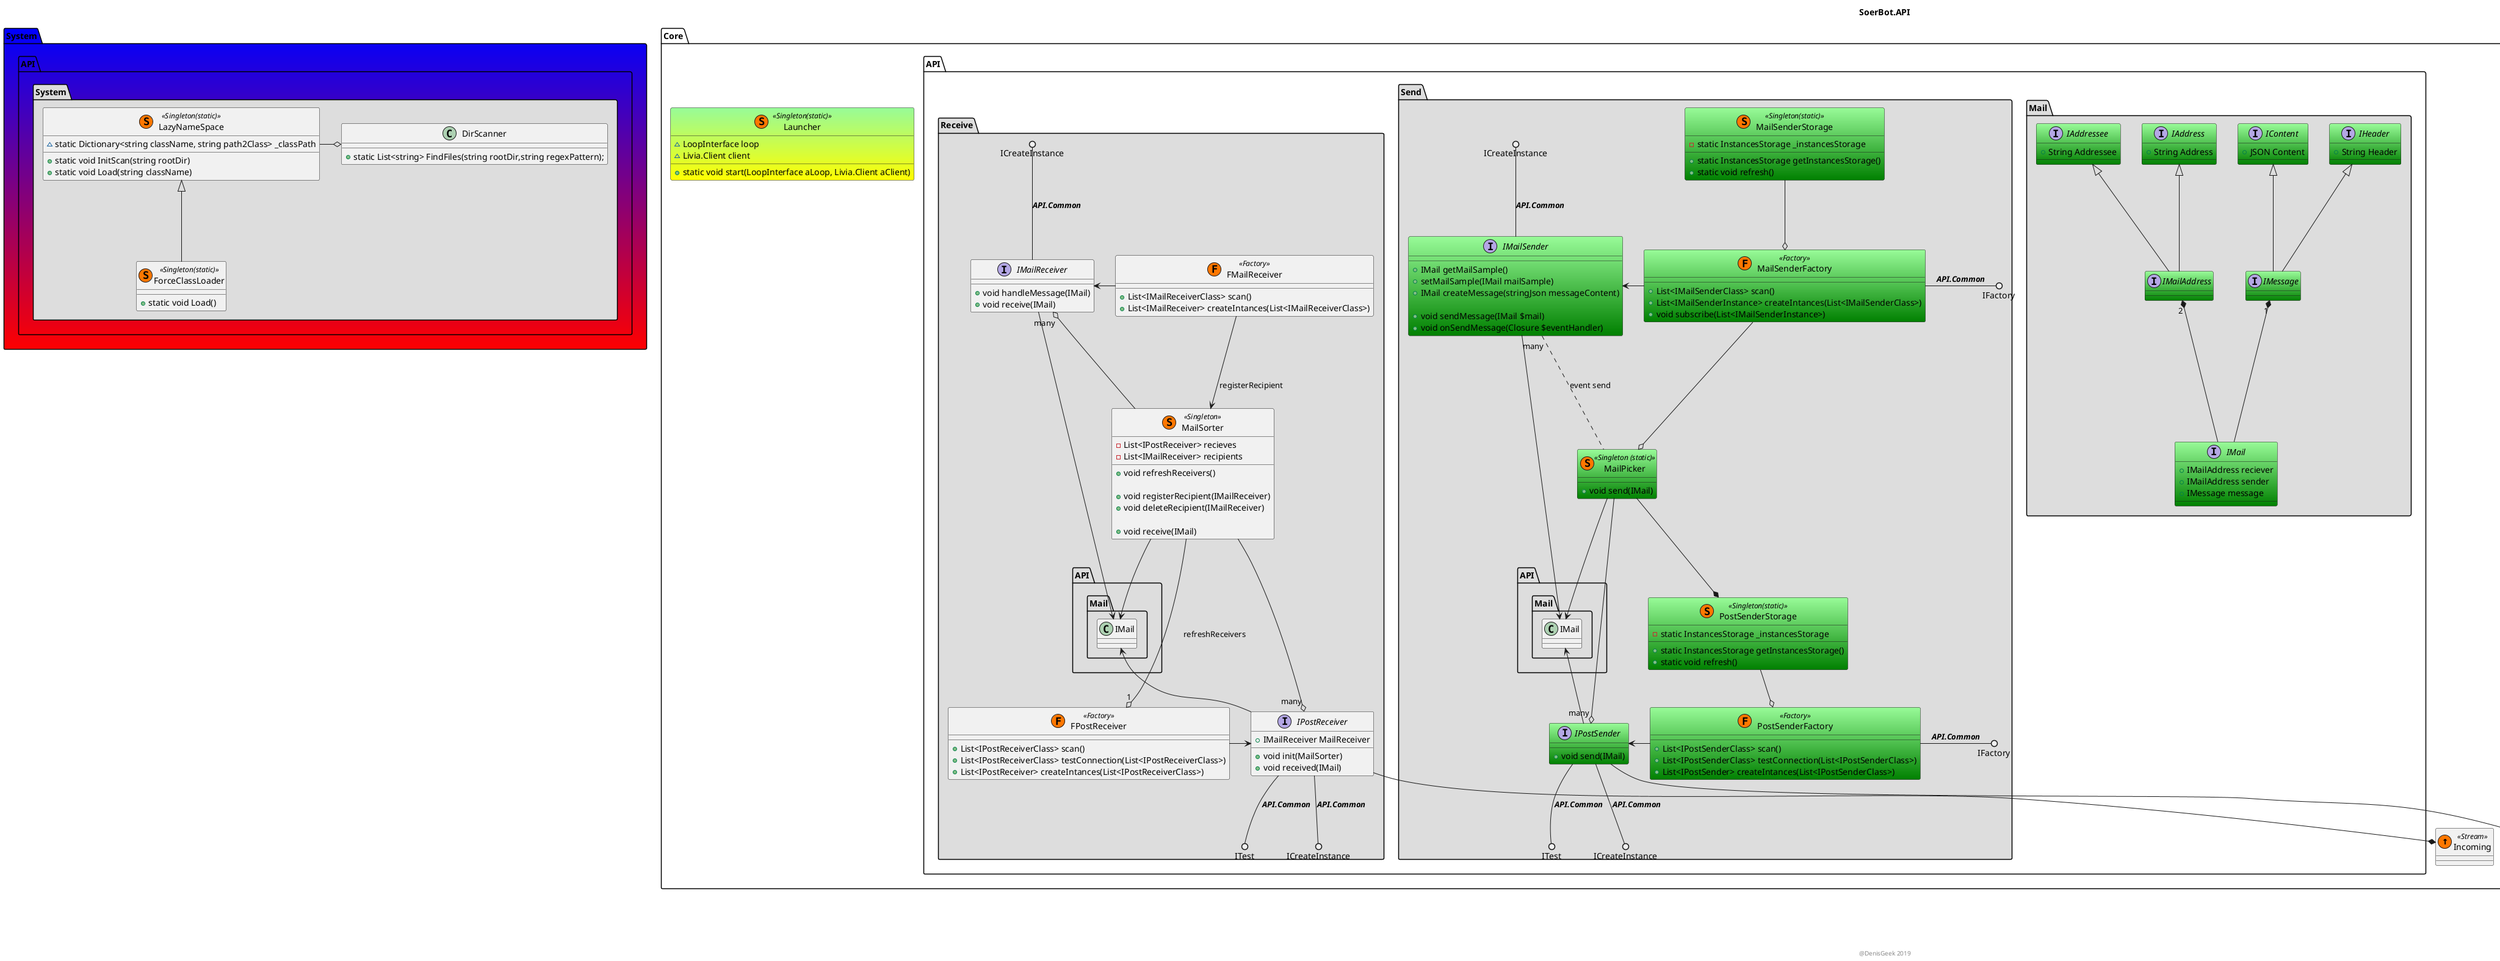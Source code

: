 @startuml
' icons: http://plantuml.com/ru/stdlib

' // picture scale
scale 1 

' // to change graphic modifiers to symbol
' skinparam classAttributeIconSize 0
title SoerBot.API

' left header
' <font color=lightblue>    Description:</font> <font color=darkBlue>Diagram SoerBot.API provides ready to implement class system of flexible API (Application Programming Interface)</font>
' <font color=lightblue>    Status:        </font> <font color=green>WIP ( WorkInProgress )</font>
' <font color=lightblue>    Creator:      </font> <font color=grey>@DenisGeek (AhokninDenisPavlovich)</font>
' endheader

center footer @DenisGeek 2019

legend Right
    <font color=lightblue>    Description:</font> <font color=darkBlue>Diagram SoerBot.API provides ready to implement class system of flexible API (Application Programming Interface)</font>
    <font color=lightblue>    Status:        </font> <font color=green>WIP ( WorkInProgress )</font>
    <font color=lightblue>    Creator:      </font> <font color=grey>@DenisGeek (AhokninDenisPavlovich)</font>
endlegend

package Support {
    
    namespace API.Common #DDDDDD {
        ' hide members

        interface ITest #PaleGreen-Green
        {
            bool Test();
        }
        interface ICreateInstance #PaleGreen-Green
        {
            object CreateInstance();
        }
        interface IFactory #PaleGreen-Green
        {
            + function scan():array;
            + function createIntances(array $classes):array;
        }
        ' interface IMailHandler
        ' {
        ' }
        ' interface IPostHandler
        ' {
        ' }

        ' ITest --|> IPostHandler 
        ' ICreateInstance  --|> IPostHandler
        ' ICreateInstance <|-- IMailHandler

    }

    namespace API.Tools #DDDDDD {
        ' hide members

        class InstancesStorage #PaleGreen-Green
        {
            + List<object> instances;
            + void clearInstances()
            + void refreshInstances(IFactory factory)
        }
        InstancesStorage --o API.Common.IFactory

        interface IClassFinder #yellow-PaleGreen
        {
            List<Type> findClasses(Type interface)
        }
        class ClassFinder #PaleGreen-Green
        {
            List<Type> findClasses(Type interface)
        }
        IClassFinder<|..ClassFinder

        interface IEvent #yellow-PaleGreen
        {
            + void eventAddHandler(Closure function)
            + void eventLaunch (arg[])
        }
        class ApiEvent #PaleGreen-Green
        {
            - List<Closure> _eventHandlers
            + void eventAddHandler(Closure function)
            + void eventLaunch (arg[])
        }
        IEvent<|..ApiEvent

        interface IEventsHub #yellow-PaleGreen
        {
            + void eventsHubAddEventHandler(string eventName, Closure handler)
            + void eventsHubLaunchEvent (string eventName, arg[])
        }
        class EventsHub #PaleGreen-Green
        {
            - Dictionary<string,List<Closure>> _eventsDictionary
            + void eventsHubAddEventHandler(string eventName, Closure handler)
            + void eventsHubLaunchEvent (string eventName, arg[])
        }
        IEventsHub<|..EventsHub

        ' class InstanceCreator
        ' {
        '     List<Type> findClasses(Type interface)
        ' }

        ' interface IMailHandler
        ' {
        ' }
        ' IMailHandler <|-- IMailReceiver
        ' IMailHandler <|-- IMailSender
        ' interface IPostHandler
        ' {
        ' }
        ' IPostReceiver --|> IPostHandler 
        ' IPostSender  --|> IPostHandler

    }
}
package System #Blue-Red
{
    namespace API.System #DDDDDD {
        class DirScanner
        {
            + static List<string> FindFiles(string rootDir,string regexPattern);
        }
        ' interface IClassTools
        ' {
        '     + static void InitScan(string rootDir)
        '     + static void Load(string className)
        ' }
        class LazyNameSpace << (S,#FF7700) Singleton(static) >>
        {
            ~ static Dictionary<string className, string path2Class> _classPath
            + static void InitScan(string rootDir)
            + static void Load(string className)
        }
        class ForceClassLoader << (S,#FF7700) Singleton(static) >>
        {
            + static void Load()
        }
        LazyNameSpace -o DirScanner
        LazyNameSpace <|-- ForceClassLoader

        ' IClassTools <|.. LazyNameSpace
        ' IClassTools <|.. ForceClassLoader
    }
}
package Core 
{
    ' hide members

    ' hide API.Mail
    namespace API.Mail #DDDDDD {
        ' hide members

        IMailAddress "2" *-- IMail
        IMessage "1" *-- IMail

        IContent <|-- IMessage
        IHeader <|-- IMessage
        IAddressee <|-- IMailAddress
        IAddress <|-- IMailAddress

        interface IAddress #PaleGreen-Green
        {
            + String Address 
        }
        interface IAddressee #PaleGreen-Green
        {
            + String Addressee
        } 

        interface IMailAddress #PaleGreen-Green
        {
        }

        interface IHeader #PaleGreen-Green
        {
            + String Header 
        }
        interface IContent #PaleGreen-Green
        {
            + JSON Content
        }
        interface IMessage #PaleGreen-Green
        {
        }
        interface IMail #PaleGreen-Green
        {
            + IMailAddress reciever
            + IMailAddress sender
            + IMessage message
        }
    }

    namespace API.Send #DDDDDD {
        ' hide members

        interface IMailSender #PaleGreen-Green
        {
            + IMail getMailSample()
            + setMailSample(IMail mailSample)
            + IMail createMessage(stringJson messageContent)

            + void sendMessage(IMail $mail)
            + void onSendMessage(Closure $eventHandler)
        }

        class MailSenderFactory << (F,#FF7700) Factory >> #PaleGreen-Green
        {
            + List<IMailSenderClass> scan()
            + List<IMailSenderInstance> createIntances(List<IMailSenderClass>)
            + void subscribe(List<IMailSenderInstance>)
        }
        MailSenderFactory -() IFactory :<b><i>API.Common
        ' note bottom of MailSenderFactory #grey
        '     <color:white>Example of event subscription:</color>
        '     IMailSender CreateIntance(MailSenderClass)
        '     {
        '         var res = (ICreateInstance)MailSenderClass.CreateInstance()
        '         (IMailSender)res.send+=MailPicker.send
        '     }
        ' end note
        class MailSenderStorage << (S,#FF7700) Singleton(static) >> #PaleGreen-Green
        {
            -static InstancesStorage _instancesStorage
            +static InstancesStorage getInstancesStorage()
            +static void refresh()
        }
        MailSenderStorage --o MailSenderFactory

        class MailPicker << (S,#FF7700) Singleton (static) >> #PaleGreen-Green
        {
            + void send(IMail)
        }
        interface IPostSender #PaleGreen-Green
        {
            + void send(IMail)
        }

        class PostSenderFactory << (F,#FF7700) Factory >> #PaleGreen-Green
        {
            + List<IPostSenderClass> scan()
            + List<IPostSenderClass> testConnection(List<IPostSenderClass>)
            + List<IPostSender> createIntances(List<IPostSenderClass>)
        }
        PostSenderFactory -() IFactory :<b><i>API.Common
        class PostSenderStorage << (S,#FF7700) Singleton(static) >> #PaleGreen-Green
        {
            -static InstancesStorage _instancesStorage
            +static InstancesStorage getInstancesStorage()
            +static void refresh()
        }
        PostSenderStorage --o PostSenderFactory

        ' MailHendler<--IMailSender
        MailSenderFactory --o MailPicker
        MailSenderFactory -> IMailSender
        ICreateInstance ()-- IMailSender :<b><i>API.Common
        ' IEventsHub ()-- IMailSender :<b><i>API.Tools
        IMailSender --> API.Mail.IMail
        IMailSender "many" .. MailPicker :event send
        MailPicker --> API.Mail.IMail
        MailPicker -* PostSenderStorage
        MailPicker --o "many" IPostSender
        API.Mail.IMail <-- IPostSender
        IPostSender <- PostSenderFactory
        IPostSender --() ITest :<b><i>API.Common
        IPostSender --() ICreateInstance:<b><i>API.Common
    }
    class Outgoing << (↓,#FF7700) Stream >>
    API.Send.IPostSender--* Outgoing

    ' hide API.Receive
    namespace API.Receive #DDDDDD {
        ' hide members

        interface IMailReceiver
        {
            + void handleMessage(IMail)
            + void receive(IMail)
        }
        class MailSorter << (S,#FF7700) Singleton >>
        {
            - List<IPostReceiver> recieves
            - List<IMailReceiver> recipients
            + void refreshReceivers()
    
            + void registerRecipient(IMailReceiver)
            + void deleteRecipient(IMailReceiver)

           + void receive(IMail)
        }
        interface IPostReceiver
        {
            + IMailReceiver MailReceiver
            + void init(MailSorter)
            + void received(IMail)
        }
        class FMailReceiver << (F,#FF7700) Factory >>
        {
            + List<IMailReceiverClass> scan()
            + List<IMailReceiver> createIntances(List<IMailReceiverClass>)
        }
        class FPostReceiver << (F,#FF7700) Factory >>
        {
            + List<IPostReceiverClass> scan()
            + List<IPostReceiverClass> testConnection(List<IPostReceiverClass>)
            + List<IPostReceiver> createIntances(List<IPostReceiverClass>)
        }
        FMailReceiver --> MailSorter : registerRecipient
        ICreateInstance ()-- IMailReceiver :<b><i>API.Common
        IMailReceiver <- FMailReceiver
        IMailReceiver --> API.Mail.IMail
        IMailReceiver "many" o-- MailSorter
        MailSorter --> API.Mail.IMail
        MailSorter --o "1" FPostReceiver : refreshReceivers
        MailSorter --o "many" IPostReceiver
        API.Mail.IMail <-- IPostReceiver
        IPostReceiver <- FPostReceiver
        IPostReceiver --() ITest :<b><i>API.Common
        IPostReceiver --() ICreateInstance:<b><i>API.Common
    }
    class Incoming << (↑,#FF7700) Stream >>
    API.Receive.IPostReceiver--* Incoming

    class Launcher << (S,#FF7700) Singleton(static) >> #PaleGreen-yellow
    {
        ~ LoopInterface loop
        ~ Livia.Client client
        + static void start(LoopInterface aLoop, Livia.Client aClient)
    }
}










@enduml